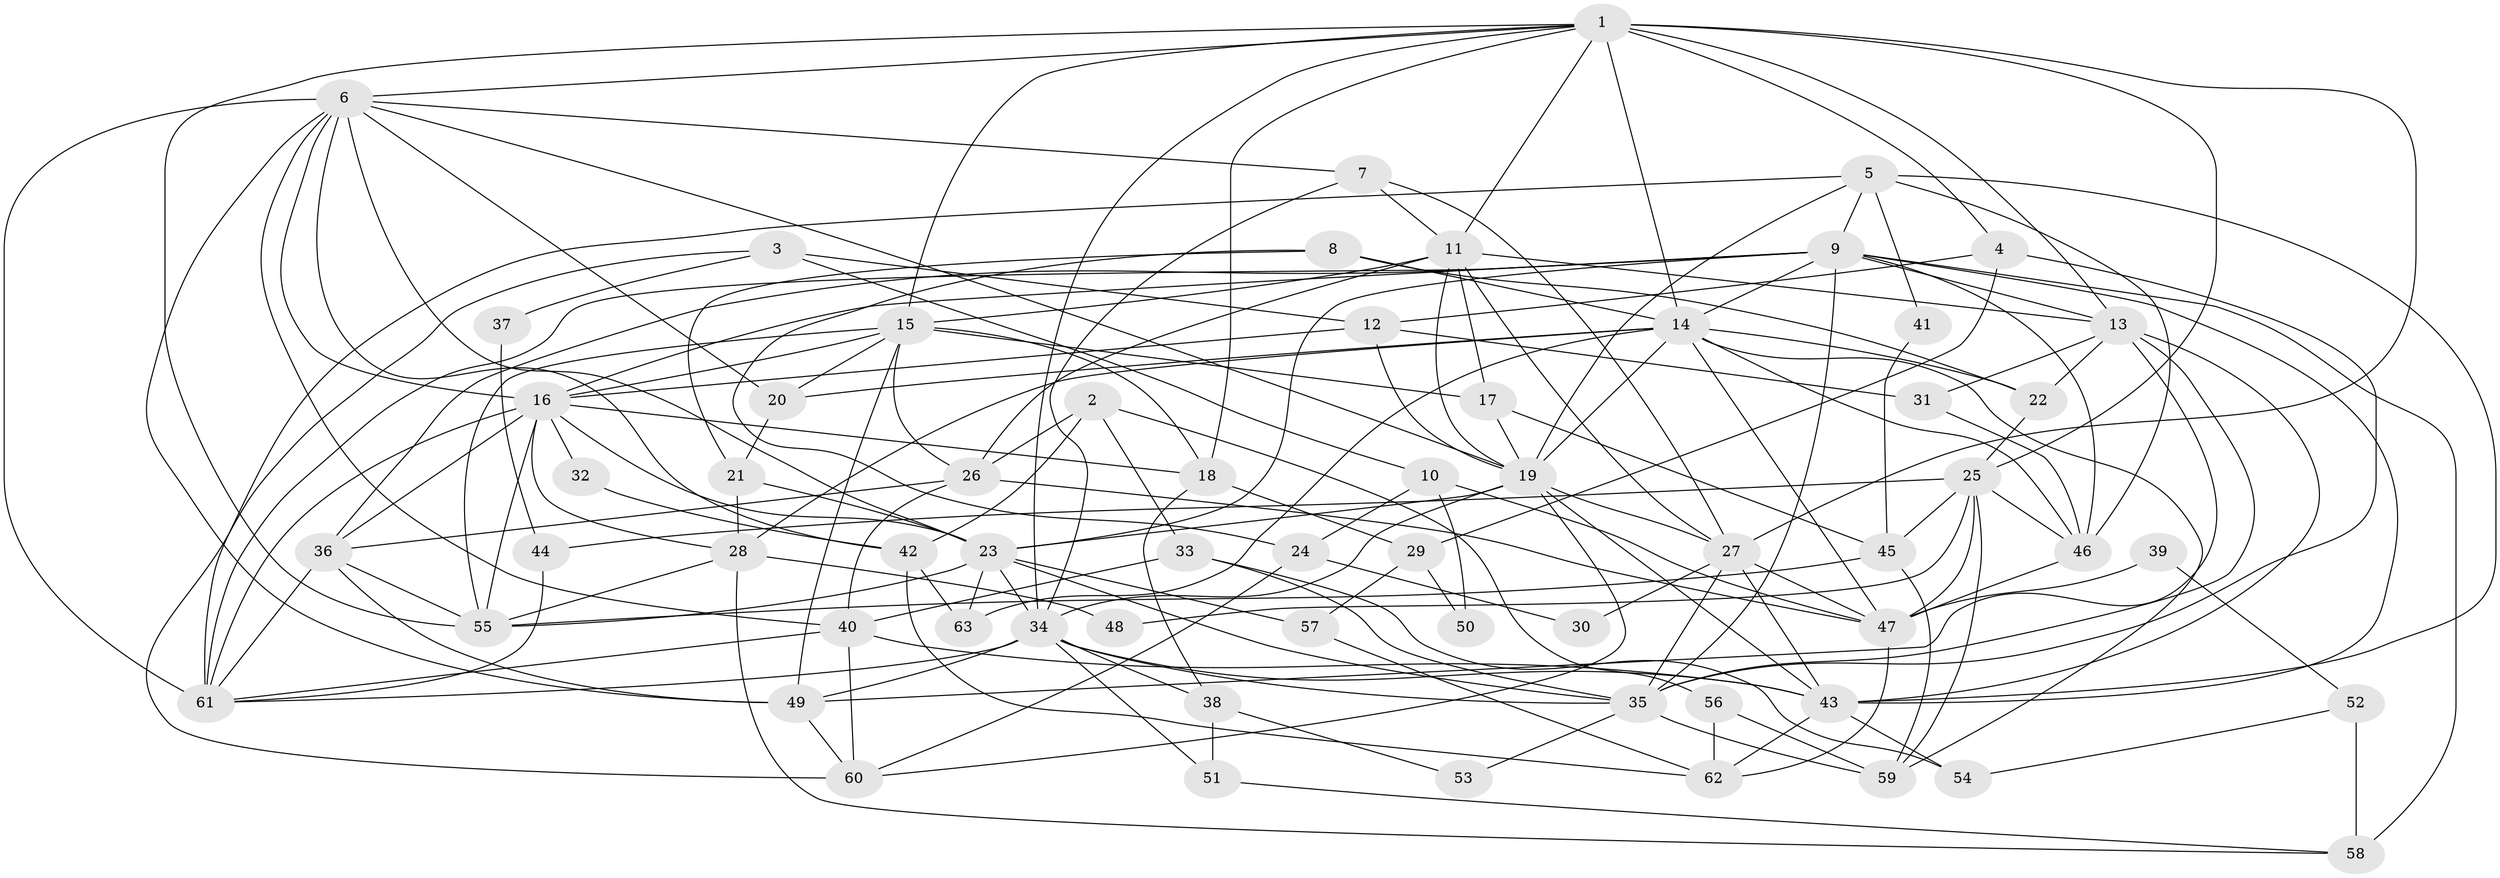 // original degree distribution, {3: 0.208, 4: 0.28, 5: 0.168, 6: 0.088, 2: 0.184, 7: 0.056, 8: 0.016}
// Generated by graph-tools (version 1.1) at 2025/35/03/09/25 02:35:57]
// undirected, 63 vertices, 172 edges
graph export_dot {
graph [start="1"]
  node [color=gray90,style=filled];
  1;
  2;
  3;
  4;
  5;
  6;
  7;
  8;
  9;
  10;
  11;
  12;
  13;
  14;
  15;
  16;
  17;
  18;
  19;
  20;
  21;
  22;
  23;
  24;
  25;
  26;
  27;
  28;
  29;
  30;
  31;
  32;
  33;
  34;
  35;
  36;
  37;
  38;
  39;
  40;
  41;
  42;
  43;
  44;
  45;
  46;
  47;
  48;
  49;
  50;
  51;
  52;
  53;
  54;
  55;
  56;
  57;
  58;
  59;
  60;
  61;
  62;
  63;
  1 -- 4 [weight=1.0];
  1 -- 6 [weight=1.0];
  1 -- 11 [weight=1.0];
  1 -- 13 [weight=1.0];
  1 -- 14 [weight=1.0];
  1 -- 15 [weight=1.0];
  1 -- 18 [weight=1.0];
  1 -- 25 [weight=1.0];
  1 -- 27 [weight=2.0];
  1 -- 34 [weight=1.0];
  1 -- 55 [weight=1.0];
  2 -- 26 [weight=1.0];
  2 -- 33 [weight=1.0];
  2 -- 42 [weight=2.0];
  2 -- 56 [weight=1.0];
  3 -- 10 [weight=1.0];
  3 -- 12 [weight=1.0];
  3 -- 37 [weight=1.0];
  3 -- 60 [weight=1.0];
  4 -- 12 [weight=1.0];
  4 -- 29 [weight=1.0];
  4 -- 35 [weight=1.0];
  5 -- 9 [weight=1.0];
  5 -- 19 [weight=1.0];
  5 -- 41 [weight=1.0];
  5 -- 43 [weight=1.0];
  5 -- 46 [weight=1.0];
  5 -- 61 [weight=1.0];
  6 -- 7 [weight=1.0];
  6 -- 16 [weight=1.0];
  6 -- 19 [weight=1.0];
  6 -- 20 [weight=1.0];
  6 -- 23 [weight=1.0];
  6 -- 40 [weight=1.0];
  6 -- 42 [weight=1.0];
  6 -- 49 [weight=1.0];
  6 -- 61 [weight=1.0];
  7 -- 11 [weight=1.0];
  7 -- 27 [weight=1.0];
  7 -- 34 [weight=1.0];
  8 -- 14 [weight=1.0];
  8 -- 21 [weight=1.0];
  8 -- 22 [weight=1.0];
  8 -- 24 [weight=1.0];
  9 -- 13 [weight=1.0];
  9 -- 14 [weight=1.0];
  9 -- 16 [weight=1.0];
  9 -- 23 [weight=1.0];
  9 -- 35 [weight=2.0];
  9 -- 36 [weight=1.0];
  9 -- 43 [weight=1.0];
  9 -- 46 [weight=2.0];
  9 -- 58 [weight=2.0];
  9 -- 61 [weight=1.0];
  10 -- 24 [weight=1.0];
  10 -- 47 [weight=1.0];
  10 -- 50 [weight=1.0];
  11 -- 13 [weight=1.0];
  11 -- 15 [weight=1.0];
  11 -- 17 [weight=1.0];
  11 -- 19 [weight=1.0];
  11 -- 26 [weight=1.0];
  11 -- 27 [weight=1.0];
  12 -- 16 [weight=1.0];
  12 -- 19 [weight=1.0];
  12 -- 31 [weight=1.0];
  13 -- 22 [weight=1.0];
  13 -- 31 [weight=1.0];
  13 -- 35 [weight=1.0];
  13 -- 43 [weight=1.0];
  13 -- 49 [weight=1.0];
  14 -- 19 [weight=2.0];
  14 -- 20 [weight=1.0];
  14 -- 22 [weight=1.0];
  14 -- 28 [weight=2.0];
  14 -- 46 [weight=1.0];
  14 -- 47 [weight=1.0];
  14 -- 59 [weight=1.0];
  14 -- 63 [weight=1.0];
  15 -- 16 [weight=1.0];
  15 -- 17 [weight=1.0];
  15 -- 18 [weight=2.0];
  15 -- 20 [weight=1.0];
  15 -- 26 [weight=1.0];
  15 -- 49 [weight=1.0];
  15 -- 55 [weight=1.0];
  16 -- 18 [weight=1.0];
  16 -- 23 [weight=1.0];
  16 -- 28 [weight=1.0];
  16 -- 32 [weight=1.0];
  16 -- 36 [weight=1.0];
  16 -- 55 [weight=1.0];
  16 -- 61 [weight=1.0];
  17 -- 19 [weight=1.0];
  17 -- 45 [weight=1.0];
  18 -- 29 [weight=1.0];
  18 -- 38 [weight=1.0];
  19 -- 23 [weight=1.0];
  19 -- 27 [weight=2.0];
  19 -- 34 [weight=1.0];
  19 -- 43 [weight=1.0];
  19 -- 60 [weight=1.0];
  20 -- 21 [weight=1.0];
  21 -- 23 [weight=1.0];
  21 -- 28 [weight=1.0];
  22 -- 25 [weight=1.0];
  23 -- 34 [weight=1.0];
  23 -- 35 [weight=1.0];
  23 -- 55 [weight=1.0];
  23 -- 57 [weight=1.0];
  23 -- 63 [weight=1.0];
  24 -- 30 [weight=1.0];
  24 -- 60 [weight=1.0];
  25 -- 44 [weight=1.0];
  25 -- 45 [weight=1.0];
  25 -- 46 [weight=2.0];
  25 -- 47 [weight=1.0];
  25 -- 48 [weight=1.0];
  25 -- 59 [weight=1.0];
  26 -- 36 [weight=1.0];
  26 -- 40 [weight=1.0];
  26 -- 47 [weight=1.0];
  27 -- 30 [weight=1.0];
  27 -- 35 [weight=1.0];
  27 -- 43 [weight=1.0];
  27 -- 47 [weight=1.0];
  28 -- 48 [weight=1.0];
  28 -- 55 [weight=1.0];
  28 -- 58 [weight=1.0];
  29 -- 50 [weight=1.0];
  29 -- 57 [weight=1.0];
  31 -- 46 [weight=1.0];
  32 -- 42 [weight=1.0];
  33 -- 35 [weight=1.0];
  33 -- 40 [weight=1.0];
  33 -- 54 [weight=1.0];
  34 -- 35 [weight=1.0];
  34 -- 38 [weight=1.0];
  34 -- 43 [weight=1.0];
  34 -- 49 [weight=1.0];
  34 -- 51 [weight=1.0];
  34 -- 61 [weight=1.0];
  35 -- 53 [weight=1.0];
  35 -- 59 [weight=1.0];
  36 -- 49 [weight=1.0];
  36 -- 55 [weight=1.0];
  36 -- 61 [weight=1.0];
  37 -- 44 [weight=1.0];
  38 -- 51 [weight=1.0];
  38 -- 53 [weight=1.0];
  39 -- 47 [weight=1.0];
  39 -- 52 [weight=1.0];
  40 -- 43 [weight=1.0];
  40 -- 60 [weight=1.0];
  40 -- 61 [weight=1.0];
  41 -- 45 [weight=1.0];
  42 -- 62 [weight=1.0];
  42 -- 63 [weight=1.0];
  43 -- 54 [weight=1.0];
  43 -- 62 [weight=1.0];
  44 -- 61 [weight=1.0];
  45 -- 55 [weight=1.0];
  45 -- 59 [weight=1.0];
  46 -- 47 [weight=1.0];
  47 -- 62 [weight=1.0];
  49 -- 60 [weight=1.0];
  51 -- 58 [weight=1.0];
  52 -- 54 [weight=1.0];
  52 -- 58 [weight=1.0];
  56 -- 59 [weight=1.0];
  56 -- 62 [weight=1.0];
  57 -- 62 [weight=1.0];
}
